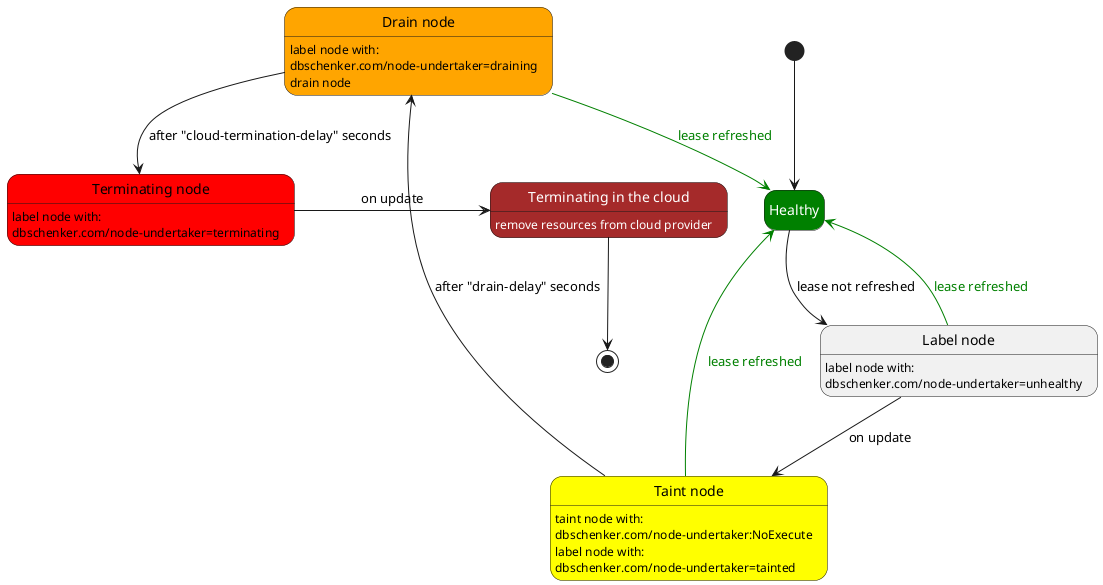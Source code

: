 @startuml
hide empty description

state "Healthy" as healthy  #green;text:white
state "Label node" as label_node
label_node : label node with:\ndbschenker.com/node-undertaker=unhealthy
state "Taint node" as taint_node #yellow
taint_node : taint node with:\ndbschenker.com/node-undertaker:NoExecute
taint_node : label node with:\ndbschenker.com/node-undertaker=tainted
state "Drain node" as drain_node #orange
drain_node : label node with:\ndbschenker.com/node-undertaker=draining
drain_node : drain node
state "Terminating node" as terminating_node #red
terminating_node : label node with:\ndbschenker.com/node-undertaker=terminating
state "Terminating in the cloud" as terminate_in_the_cloud #brown;text:white
terminate_in_the_cloud : <color:white>remove resources from cloud provider

[*] --> healthy
healthy --> label_node : lease not refreshed
label_node --> taint_node : on update
taint_node --> drain_node : after "drain-delay" seconds
drain_node --> terminating_node : after "cloud-termination-delay" seconds
terminating_node -> terminate_in_the_cloud : on update
terminate_in_the_cloud --> [*]

label_node -[#green]-> healthy : <color:green>lease refreshed
taint_node -[#green]-> healthy : <color:green>lease refreshed
drain_node -[#green]-> healthy : <color:green>lease refreshed
@enduml
